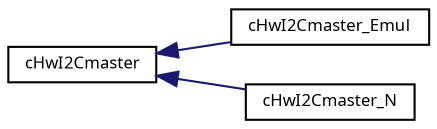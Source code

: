 digraph "Graphical Class Hierarchy"
{
  edge [fontname="Sans",fontsize="8",labelfontname="Sans",labelfontsize="8"];
  node [fontname="Sans",fontsize="8",shape=record];
  rankdir="LR";
  Node1 [label="cHwI2Cmaster",height=0.2,width=0.4,color="black", fillcolor="white", style="filled",URL="$classc_hw_i2_cmaster.html",tooltip="Abstract class supporting the I2C hardware in master mode. "];
  Node1 -> Node2 [dir="back",color="midnightblue",fontsize="8",style="solid",fontname="Sans"];
  Node2 [label="cHwI2Cmaster_Emul",height=0.2,width=0.4,color="black", fillcolor="white", style="filled",URL="$classc_hw_i2_cmaster___emul.html",tooltip="Implementation of the I2C interface in master mode. "];
  Node1 -> Node3 [dir="back",color="midnightblue",fontsize="8",style="solid",fontname="Sans"];
  Node3 [label="cHwI2Cmaster_N",height=0.2,width=0.4,color="black", fillcolor="white", style="filled",URL="$classc_hw_i2_cmaster___n.html",tooltip="Implementation of the I2C interface in master mode. "];
}
